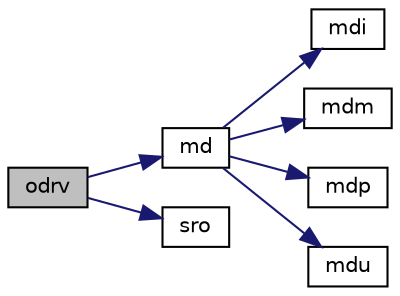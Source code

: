 digraph G
{
  edge [fontname="Helvetica",fontsize="10",labelfontname="Helvetica",labelfontsize="10"];
  node [fontname="Helvetica",fontsize="10",shape=record];
  rankdir=LR;
  Node1 [label="odrv",height=0.2,width=0.4,color="black", fillcolor="grey75", style="filled" fontcolor="black"];
  Node1 -> Node2 [color="midnightblue",fontsize="10",style="solid",fontname="Helvetica"];
  Node2 [label="md",height=0.2,width=0.4,color="black", fillcolor="white", style="filled",URL="$opkda1_8f.html#a51d659d8a1e271177dd5b262dc8f8535"];
  Node2 -> Node3 [color="midnightblue",fontsize="10",style="solid",fontname="Helvetica"];
  Node3 [label="mdi",height=0.2,width=0.4,color="black", fillcolor="white", style="filled",URL="$opkda1_8f.html#a59fc5a9ea6020035a60adb061e3841f1"];
  Node2 -> Node4 [color="midnightblue",fontsize="10",style="solid",fontname="Helvetica"];
  Node4 [label="mdm",height=0.2,width=0.4,color="black", fillcolor="white", style="filled",URL="$opkda1_8f.html#a5dd574da3fbaee14bd8acff8c6fd8369"];
  Node2 -> Node5 [color="midnightblue",fontsize="10",style="solid",fontname="Helvetica"];
  Node5 [label="mdp",height=0.2,width=0.4,color="black", fillcolor="white", style="filled",URL="$opkda1_8f.html#ab600079e22839977ce6b90217ca14ad3"];
  Node2 -> Node6 [color="midnightblue",fontsize="10",style="solid",fontname="Helvetica"];
  Node6 [label="mdu",height=0.2,width=0.4,color="black", fillcolor="white", style="filled",URL="$opkda1_8f.html#ac9ab026dc315463955e8edd2aaee8f5d"];
  Node1 -> Node7 [color="midnightblue",fontsize="10",style="solid",fontname="Helvetica"];
  Node7 [label="sro",height=0.2,width=0.4,color="black", fillcolor="white", style="filled",URL="$opkda1_8f.html#a7961565b4bf91b47b253b22f8947a25c"];
}
